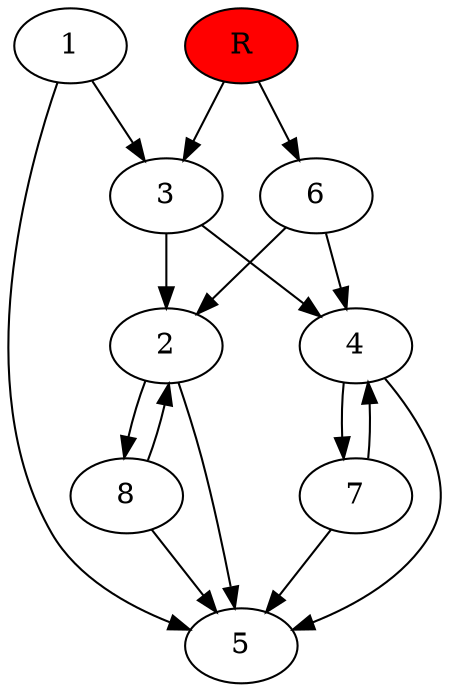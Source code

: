 digraph prb2412 {
	1
	2
	3
	4
	5
	6
	7
	8
	R [fillcolor="#ff0000" style=filled]
	1 -> 3
	1 -> 5
	2 -> 5
	2 -> 8
	3 -> 2
	3 -> 4
	4 -> 5
	4 -> 7
	6 -> 2
	6 -> 4
	7 -> 4
	7 -> 5
	8 -> 2
	8 -> 5
	R -> 3
	R -> 6
}
